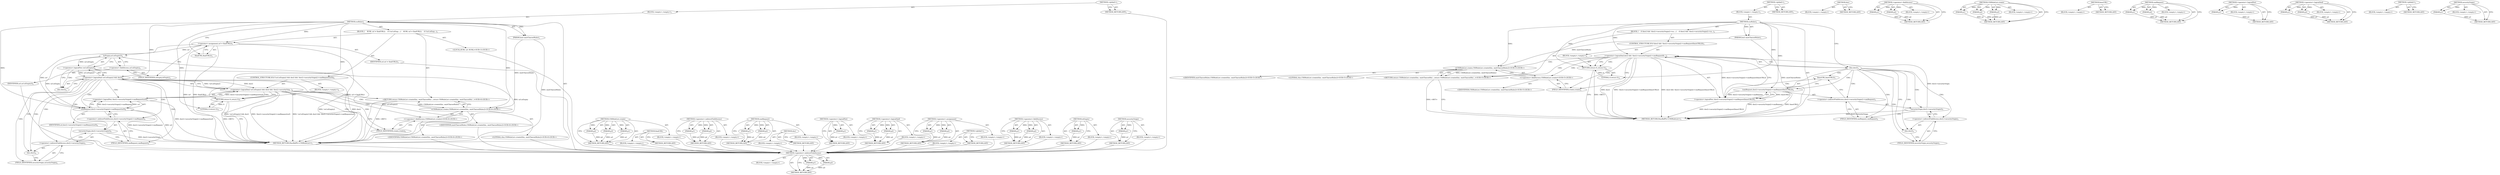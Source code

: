 digraph "&lt;operator&gt;.fieldAccess" {
vulnerable_71 [label=<(METHOD,&lt;operator&gt;.indirectFieldAccess)>];
vulnerable_72 [label=<(PARAM,p1)>];
vulnerable_73 [label=<(PARAM,p2)>];
vulnerable_74 [label=<(BLOCK,&lt;empty&gt;,&lt;empty&gt;)>];
vulnerable_75 [label=<(METHOD_RETURN,ANY)>];
vulnerable_6 [label=<(METHOD,&lt;global&gt;)<SUB>1</SUB>>];
vulnerable_7 [label=<(BLOCK,&lt;empty&gt;,&lt;empty&gt;)<SUB>1</SUB>>];
vulnerable_8 [label=<(METHOD,cssRules)<SUB>1</SUB>>];
vulnerable_9 [label=<(PARAM,bool omitCharsetRules)<SUB>1</SUB>>];
vulnerable_10 [label=<(BLOCK,{
    if (doc() &amp;&amp; !doc()-&gt;securityOrigin()-&gt;ca...,{
    if (doc() &amp;&amp; !doc()-&gt;securityOrigin()-&gt;ca...)<SUB>2</SUB>>];
vulnerable_11 [label=<(CONTROL_STRUCTURE,IF,if (doc() &amp;&amp; !doc()-&gt;securityOrigin()-&gt;canRequest(baseURL())))<SUB>3</SUB>>];
vulnerable_12 [label=<(&lt;operator&gt;.logicalAnd,doc() &amp;&amp; !doc()-&gt;securityOrigin()-&gt;canRequest(b...)<SUB>3</SUB>>];
vulnerable_13 [label=<(doc,doc())<SUB>3</SUB>>];
vulnerable_14 [label=<(&lt;operator&gt;.logicalNot,!doc()-&gt;securityOrigin()-&gt;canRequest(baseURL()))<SUB>3</SUB>>];
vulnerable_15 [label=<(canRequest,doc()-&gt;securityOrigin()-&gt;canRequest(baseURL()))<SUB>3</SUB>>];
vulnerable_16 [label=<(&lt;operator&gt;.indirectFieldAccess,doc()-&gt;securityOrigin()-&gt;canRequest)<SUB>3</SUB>>];
vulnerable_17 [label=<(securityOrigin,doc()-&gt;securityOrigin())<SUB>3</SUB>>];
vulnerable_18 [label=<(&lt;operator&gt;.indirectFieldAccess,doc()-&gt;securityOrigin)<SUB>3</SUB>>];
vulnerable_19 [label=<(doc,doc())<SUB>3</SUB>>];
vulnerable_20 [label=<(FIELD_IDENTIFIER,securityOrigin,securityOrigin)<SUB>3</SUB>>];
vulnerable_21 [label=<(FIELD_IDENTIFIER,canRequest,canRequest)<SUB>3</SUB>>];
vulnerable_22 [label=<(baseURL,baseURL())<SUB>3</SUB>>];
vulnerable_23 [label=<(BLOCK,&lt;empty&gt;,&lt;empty&gt;)<SUB>4</SUB>>];
vulnerable_24 [label=<(RETURN,return 0;,return 0;)<SUB>4</SUB>>];
vulnerable_25 [label=<(LITERAL,0,return 0;)<SUB>4</SUB>>];
vulnerable_26 [label="<(RETURN,return CSSRuleList::create(this, omitCharsetRul...,return CSSRuleList::create(this, omitCharsetRul...)<SUB>5</SUB>>"];
vulnerable_27 [label="<(CSSRuleList.create,CSSRuleList::create(this, omitCharsetRules))<SUB>5</SUB>>"];
vulnerable_28 [label="<(&lt;operator&gt;.fieldAccess,CSSRuleList::create)<SUB>5</SUB>>"];
vulnerable_29 [label="<(IDENTIFIER,CSSRuleList,CSSRuleList::create(this, omitCharsetRules))<SUB>5</SUB>>"];
vulnerable_30 [label=<(FIELD_IDENTIFIER,create,create)<SUB>5</SUB>>];
vulnerable_31 [label="<(LITERAL,this,CSSRuleList::create(this, omitCharsetRules))<SUB>5</SUB>>"];
vulnerable_32 [label="<(IDENTIFIER,omitCharsetRules,CSSRuleList::create(this, omitCharsetRules))<SUB>5</SUB>>"];
vulnerable_33 [label=<(METHOD_RETURN,PassRefPtr&lt;CSSRuleList&gt;)<SUB>1</SUB>>];
vulnerable_35 [label=<(METHOD_RETURN,ANY)<SUB>1</SUB>>];
vulnerable_59 [label=<(METHOD,doc)>];
vulnerable_60 [label=<(BLOCK,&lt;empty&gt;,&lt;empty&gt;)>];
vulnerable_61 [label=<(METHOD_RETURN,ANY)>];
vulnerable_89 [label=<(METHOD,&lt;operator&gt;.fieldAccess)>];
vulnerable_90 [label=<(PARAM,p1)>];
vulnerable_91 [label=<(PARAM,p2)>];
vulnerable_92 [label=<(BLOCK,&lt;empty&gt;,&lt;empty&gt;)>];
vulnerable_93 [label=<(METHOD_RETURN,ANY)>];
vulnerable_83 [label=<(METHOD,CSSRuleList.create)>];
vulnerable_84 [label=<(PARAM,p1)>];
vulnerable_85 [label=<(PARAM,p2)>];
vulnerable_86 [label=<(PARAM,p3)>];
vulnerable_87 [label=<(BLOCK,&lt;empty&gt;,&lt;empty&gt;)>];
vulnerable_88 [label=<(METHOD_RETURN,ANY)>];
vulnerable_80 [label=<(METHOD,baseURL)>];
vulnerable_81 [label=<(BLOCK,&lt;empty&gt;,&lt;empty&gt;)>];
vulnerable_82 [label=<(METHOD_RETURN,ANY)>];
vulnerable_66 [label=<(METHOD,canRequest)>];
vulnerable_67 [label=<(PARAM,p1)>];
vulnerable_68 [label=<(PARAM,p2)>];
vulnerable_69 [label=<(BLOCK,&lt;empty&gt;,&lt;empty&gt;)>];
vulnerable_70 [label=<(METHOD_RETURN,ANY)>];
vulnerable_62 [label=<(METHOD,&lt;operator&gt;.logicalNot)>];
vulnerable_63 [label=<(PARAM,p1)>];
vulnerable_64 [label=<(BLOCK,&lt;empty&gt;,&lt;empty&gt;)>];
vulnerable_65 [label=<(METHOD_RETURN,ANY)>];
vulnerable_54 [label=<(METHOD,&lt;operator&gt;.logicalAnd)>];
vulnerable_55 [label=<(PARAM,p1)>];
vulnerable_56 [label=<(PARAM,p2)>];
vulnerable_57 [label=<(BLOCK,&lt;empty&gt;,&lt;empty&gt;)>];
vulnerable_58 [label=<(METHOD_RETURN,ANY)>];
vulnerable_48 [label=<(METHOD,&lt;global&gt;)<SUB>1</SUB>>];
vulnerable_49 [label=<(BLOCK,&lt;empty&gt;,&lt;empty&gt;)>];
vulnerable_50 [label=<(METHOD_RETURN,ANY)>];
vulnerable_76 [label=<(METHOD,securityOrigin)>];
vulnerable_77 [label=<(PARAM,p1)>];
vulnerable_78 [label=<(BLOCK,&lt;empty&gt;,&lt;empty&gt;)>];
vulnerable_79 [label=<(METHOD_RETURN,ANY)>];
fixed_83 [label=<(METHOD,isEmpty)>];
fixed_84 [label=<(PARAM,p1)>];
fixed_85 [label=<(BLOCK,&lt;empty&gt;,&lt;empty&gt;)>];
fixed_86 [label=<(METHOD_RETURN,ANY)>];
fixed_105 [label=<(METHOD,securityOrigin)>];
fixed_106 [label=<(PARAM,p1)>];
fixed_107 [label=<(BLOCK,&lt;empty&gt;,&lt;empty&gt;)>];
fixed_108 [label=<(METHOD_RETURN,ANY)>];
fixed_6 [label=<(METHOD,&lt;global&gt;)<SUB>1</SUB>>];
fixed_7 [label=<(BLOCK,&lt;empty&gt;,&lt;empty&gt;)<SUB>1</SUB>>];
fixed_8 [label=<(METHOD,cssRules)<SUB>1</SUB>>];
fixed_9 [label=<(PARAM,bool omitCharsetRules)<SUB>1</SUB>>];
fixed_10 [label=<(BLOCK,{
    KURL url = finalURL();
    if (!url.isEmp...,{
    KURL url = finalURL();
    if (!url.isEmp...)<SUB>2</SUB>>];
fixed_11 [label="<(LOCAL,KURL url: KURL)<SUB>3</SUB>>"];
fixed_12 [label=<(&lt;operator&gt;.assignment,url = finalURL())<SUB>3</SUB>>];
fixed_13 [label=<(IDENTIFIER,url,url = finalURL())<SUB>3</SUB>>];
fixed_14 [label=<(finalURL,finalURL())<SUB>3</SUB>>];
fixed_15 [label=<(CONTROL_STRUCTURE,IF,if (!url.isEmpty() &amp;&amp; doc() &amp;&amp; !doc()-&gt;securityOrigin()-&gt;canRequest(url)))<SUB>4</SUB>>];
fixed_16 [label=<(&lt;operator&gt;.logicalAnd,!url.isEmpty() &amp;&amp; doc() &amp;&amp; !doc()-&gt;securityOrig...)<SUB>4</SUB>>];
fixed_17 [label=<(&lt;operator&gt;.logicalAnd,!url.isEmpty() &amp;&amp; doc())<SUB>4</SUB>>];
fixed_18 [label=<(&lt;operator&gt;.logicalNot,!url.isEmpty())<SUB>4</SUB>>];
fixed_19 [label=<(isEmpty,url.isEmpty())<SUB>4</SUB>>];
fixed_20 [label=<(&lt;operator&gt;.fieldAccess,url.isEmpty)<SUB>4</SUB>>];
fixed_21 [label=<(IDENTIFIER,url,url.isEmpty())<SUB>4</SUB>>];
fixed_22 [label=<(FIELD_IDENTIFIER,isEmpty,isEmpty)<SUB>4</SUB>>];
fixed_23 [label=<(doc,doc())<SUB>4</SUB>>];
fixed_24 [label=<(&lt;operator&gt;.logicalNot,!doc()-&gt;securityOrigin()-&gt;canRequest(url))<SUB>4</SUB>>];
fixed_25 [label=<(canRequest,doc()-&gt;securityOrigin()-&gt;canRequest(url))<SUB>4</SUB>>];
fixed_26 [label=<(&lt;operator&gt;.indirectFieldAccess,doc()-&gt;securityOrigin()-&gt;canRequest)<SUB>4</SUB>>];
fixed_27 [label=<(securityOrigin,doc()-&gt;securityOrigin())<SUB>4</SUB>>];
fixed_28 [label=<(&lt;operator&gt;.indirectFieldAccess,doc()-&gt;securityOrigin)<SUB>4</SUB>>];
fixed_29 [label=<(doc,doc())<SUB>4</SUB>>];
fixed_30 [label=<(FIELD_IDENTIFIER,securityOrigin,securityOrigin)<SUB>4</SUB>>];
fixed_31 [label=<(FIELD_IDENTIFIER,canRequest,canRequest)<SUB>4</SUB>>];
fixed_32 [label=<(IDENTIFIER,url,doc()-&gt;securityOrigin()-&gt;canRequest(url))<SUB>4</SUB>>];
fixed_33 [label=<(BLOCK,&lt;empty&gt;,&lt;empty&gt;)<SUB>5</SUB>>];
fixed_34 [label=<(RETURN,return 0;,return 0;)<SUB>5</SUB>>];
fixed_35 [label=<(LITERAL,0,return 0;)<SUB>5</SUB>>];
fixed_36 [label="<(RETURN,return CSSRuleList::create(this, omitCharsetRul...,return CSSRuleList::create(this, omitCharsetRul...)<SUB>6</SUB>>"];
fixed_37 [label="<(CSSRuleList.create,CSSRuleList::create(this, omitCharsetRules))<SUB>6</SUB>>"];
fixed_38 [label="<(&lt;operator&gt;.fieldAccess,CSSRuleList::create)<SUB>6</SUB>>"];
fixed_39 [label="<(IDENTIFIER,CSSRuleList,CSSRuleList::create(this, omitCharsetRules))<SUB>6</SUB>>"];
fixed_40 [label=<(FIELD_IDENTIFIER,create,create)<SUB>6</SUB>>];
fixed_41 [label="<(LITERAL,this,CSSRuleList::create(this, omitCharsetRules))<SUB>6</SUB>>"];
fixed_42 [label="<(IDENTIFIER,omitCharsetRules,CSSRuleList::create(this, omitCharsetRules))<SUB>6</SUB>>"];
fixed_43 [label=<(METHOD_RETURN,PassRefPtr&lt;CSSRuleList&gt;)<SUB>1</SUB>>];
fixed_45 [label=<(METHOD_RETURN,ANY)<SUB>1</SUB>>];
fixed_109 [label=<(METHOD,CSSRuleList.create)>];
fixed_110 [label=<(PARAM,p1)>];
fixed_111 [label=<(PARAM,p2)>];
fixed_112 [label=<(PARAM,p3)>];
fixed_113 [label=<(BLOCK,&lt;empty&gt;,&lt;empty&gt;)>];
fixed_114 [label=<(METHOD_RETURN,ANY)>];
fixed_71 [label=<(METHOD,finalURL)>];
fixed_72 [label=<(BLOCK,&lt;empty&gt;,&lt;empty&gt;)>];
fixed_73 [label=<(METHOD_RETURN,ANY)>];
fixed_100 [label=<(METHOD,&lt;operator&gt;.indirectFieldAccess)>];
fixed_101 [label=<(PARAM,p1)>];
fixed_102 [label=<(PARAM,p2)>];
fixed_103 [label=<(BLOCK,&lt;empty&gt;,&lt;empty&gt;)>];
fixed_104 [label=<(METHOD_RETURN,ANY)>];
fixed_95 [label=<(METHOD,canRequest)>];
fixed_96 [label=<(PARAM,p1)>];
fixed_97 [label=<(PARAM,p2)>];
fixed_98 [label=<(BLOCK,&lt;empty&gt;,&lt;empty&gt;)>];
fixed_99 [label=<(METHOD_RETURN,ANY)>];
fixed_92 [label=<(METHOD,doc)>];
fixed_93 [label=<(BLOCK,&lt;empty&gt;,&lt;empty&gt;)>];
fixed_94 [label=<(METHOD_RETURN,ANY)>];
fixed_79 [label=<(METHOD,&lt;operator&gt;.logicalNot)>];
fixed_80 [label=<(PARAM,p1)>];
fixed_81 [label=<(BLOCK,&lt;empty&gt;,&lt;empty&gt;)>];
fixed_82 [label=<(METHOD_RETURN,ANY)>];
fixed_74 [label=<(METHOD,&lt;operator&gt;.logicalAnd)>];
fixed_75 [label=<(PARAM,p1)>];
fixed_76 [label=<(PARAM,p2)>];
fixed_77 [label=<(BLOCK,&lt;empty&gt;,&lt;empty&gt;)>];
fixed_78 [label=<(METHOD_RETURN,ANY)>];
fixed_66 [label=<(METHOD,&lt;operator&gt;.assignment)>];
fixed_67 [label=<(PARAM,p1)>];
fixed_68 [label=<(PARAM,p2)>];
fixed_69 [label=<(BLOCK,&lt;empty&gt;,&lt;empty&gt;)>];
fixed_70 [label=<(METHOD_RETURN,ANY)>];
fixed_60 [label=<(METHOD,&lt;global&gt;)<SUB>1</SUB>>];
fixed_61 [label=<(BLOCK,&lt;empty&gt;,&lt;empty&gt;)>];
fixed_62 [label=<(METHOD_RETURN,ANY)>];
fixed_87 [label=<(METHOD,&lt;operator&gt;.fieldAccess)>];
fixed_88 [label=<(PARAM,p1)>];
fixed_89 [label=<(PARAM,p2)>];
fixed_90 [label=<(BLOCK,&lt;empty&gt;,&lt;empty&gt;)>];
fixed_91 [label=<(METHOD_RETURN,ANY)>];
vulnerable_71 -> vulnerable_72  [key=0, label="AST: "];
vulnerable_71 -> vulnerable_72  [key=1, label="DDG: "];
vulnerable_71 -> vulnerable_74  [key=0, label="AST: "];
vulnerable_71 -> vulnerable_73  [key=0, label="AST: "];
vulnerable_71 -> vulnerable_73  [key=1, label="DDG: "];
vulnerable_71 -> vulnerable_75  [key=0, label="AST: "];
vulnerable_71 -> vulnerable_75  [key=1, label="CFG: "];
vulnerable_72 -> vulnerable_75  [key=0, label="DDG: p1"];
vulnerable_73 -> vulnerable_75  [key=0, label="DDG: p2"];
vulnerable_6 -> vulnerable_7  [key=0, label="AST: "];
vulnerable_6 -> vulnerable_35  [key=0, label="AST: "];
vulnerable_6 -> vulnerable_35  [key=1, label="CFG: "];
vulnerable_7 -> vulnerable_8  [key=0, label="AST: "];
vulnerable_8 -> vulnerable_9  [key=0, label="AST: "];
vulnerable_8 -> vulnerable_9  [key=1, label="DDG: "];
vulnerable_8 -> vulnerable_10  [key=0, label="AST: "];
vulnerable_8 -> vulnerable_33  [key=0, label="AST: "];
vulnerable_8 -> vulnerable_13  [key=0, label="CFG: "];
vulnerable_8 -> vulnerable_12  [key=0, label="DDG: "];
vulnerable_8 -> vulnerable_24  [key=0, label="DDG: "];
vulnerable_8 -> vulnerable_27  [key=0, label="DDG: "];
vulnerable_8 -> vulnerable_25  [key=0, label="DDG: "];
vulnerable_8 -> vulnerable_15  [key=0, label="DDG: "];
vulnerable_9 -> vulnerable_33  [key=0, label="DDG: omitCharsetRules"];
vulnerable_9 -> vulnerable_27  [key=0, label="DDG: omitCharsetRules"];
vulnerable_10 -> vulnerable_11  [key=0, label="AST: "];
vulnerable_10 -> vulnerable_26  [key=0, label="AST: "];
vulnerable_11 -> vulnerable_12  [key=0, label="AST: "];
vulnerable_11 -> vulnerable_23  [key=0, label="AST: "];
vulnerable_12 -> vulnerable_13  [key=0, label="AST: "];
vulnerable_12 -> vulnerable_14  [key=0, label="AST: "];
vulnerable_12 -> vulnerable_24  [key=0, label="CFG: "];
vulnerable_12 -> vulnerable_24  [key=1, label="CDG: "];
vulnerable_12 -> vulnerable_30  [key=0, label="CFG: "];
vulnerable_12 -> vulnerable_30  [key=1, label="CDG: "];
vulnerable_12 -> vulnerable_33  [key=0, label="DDG: doc()"];
vulnerable_12 -> vulnerable_33  [key=1, label="DDG: !doc()-&gt;securityOrigin()-&gt;canRequest(baseURL())"];
vulnerable_12 -> vulnerable_33  [key=2, label="DDG: doc() &amp;&amp; !doc()-&gt;securityOrigin()-&gt;canRequest(baseURL())"];
vulnerable_12 -> vulnerable_26  [key=0, label="CDG: "];
vulnerable_12 -> vulnerable_28  [key=0, label="CDG: "];
vulnerable_12 -> vulnerable_27  [key=0, label="CDG: "];
vulnerable_13 -> vulnerable_19  [key=0, label="CFG: "];
vulnerable_13 -> vulnerable_19  [key=1, label="CDG: "];
vulnerable_13 -> vulnerable_12  [key=0, label="CFG: "];
vulnerable_13 -> vulnerable_16  [key=0, label="CDG: "];
vulnerable_13 -> vulnerable_17  [key=0, label="CDG: "];
vulnerable_13 -> vulnerable_15  [key=0, label="CDG: "];
vulnerable_13 -> vulnerable_21  [key=0, label="CDG: "];
vulnerable_13 -> vulnerable_18  [key=0, label="CDG: "];
vulnerable_13 -> vulnerable_14  [key=0, label="CDG: "];
vulnerable_13 -> vulnerable_20  [key=0, label="CDG: "];
vulnerable_13 -> vulnerable_22  [key=0, label="CDG: "];
vulnerable_14 -> vulnerable_15  [key=0, label="AST: "];
vulnerable_14 -> vulnerable_12  [key=0, label="CFG: "];
vulnerable_14 -> vulnerable_12  [key=1, label="DDG: doc()-&gt;securityOrigin()-&gt;canRequest(baseURL())"];
vulnerable_14 -> vulnerable_33  [key=0, label="DDG: doc()-&gt;securityOrigin()-&gt;canRequest(baseURL())"];
vulnerable_15 -> vulnerable_16  [key=0, label="AST: "];
vulnerable_15 -> vulnerable_22  [key=0, label="AST: "];
vulnerable_15 -> vulnerable_14  [key=0, label="CFG: "];
vulnerable_15 -> vulnerable_14  [key=1, label="DDG: doc()-&gt;securityOrigin()-&gt;canRequest"];
vulnerable_15 -> vulnerable_14  [key=2, label="DDG: baseURL()"];
vulnerable_15 -> vulnerable_33  [key=0, label="DDG: doc()-&gt;securityOrigin()-&gt;canRequest"];
vulnerable_15 -> vulnerable_33  [key=1, label="DDG: baseURL()"];
vulnerable_16 -> vulnerable_17  [key=0, label="AST: "];
vulnerable_16 -> vulnerable_21  [key=0, label="AST: "];
vulnerable_16 -> vulnerable_22  [key=0, label="CFG: "];
vulnerable_17 -> vulnerable_18  [key=0, label="AST: "];
vulnerable_17 -> vulnerable_21  [key=0, label="CFG: "];
vulnerable_17 -> vulnerable_33  [key=0, label="DDG: doc()-&gt;securityOrigin"];
vulnerable_17 -> vulnerable_12  [key=0, label="DDG: doc()-&gt;securityOrigin"];
vulnerable_18 -> vulnerable_19  [key=0, label="AST: "];
vulnerable_18 -> vulnerable_20  [key=0, label="AST: "];
vulnerable_18 -> vulnerable_17  [key=0, label="CFG: "];
vulnerable_19 -> vulnerable_20  [key=0, label="CFG: "];
vulnerable_20 -> vulnerable_18  [key=0, label="CFG: "];
vulnerable_21 -> vulnerable_16  [key=0, label="CFG: "];
vulnerable_22 -> vulnerable_15  [key=0, label="CFG: "];
vulnerable_23 -> vulnerable_24  [key=0, label="AST: "];
vulnerable_24 -> vulnerable_25  [key=0, label="AST: "];
vulnerable_24 -> vulnerable_33  [key=0, label="CFG: "];
vulnerable_24 -> vulnerable_33  [key=1, label="DDG: &lt;RET&gt;"];
vulnerable_25 -> vulnerable_24  [key=0, label="DDG: 0"];
vulnerable_26 -> vulnerable_27  [key=0, label="AST: "];
vulnerable_26 -> vulnerable_33  [key=0, label="CFG: "];
vulnerable_26 -> vulnerable_33  [key=1, label="DDG: &lt;RET&gt;"];
vulnerable_27 -> vulnerable_28  [key=0, label="AST: "];
vulnerable_27 -> vulnerable_31  [key=0, label="AST: "];
vulnerable_27 -> vulnerable_32  [key=0, label="AST: "];
vulnerable_27 -> vulnerable_26  [key=0, label="CFG: "];
vulnerable_27 -> vulnerable_26  [key=1, label="DDG: CSSRuleList::create(this, omitCharsetRules)"];
vulnerable_28 -> vulnerable_29  [key=0, label="AST: "];
vulnerable_28 -> vulnerable_30  [key=0, label="AST: "];
vulnerable_28 -> vulnerable_27  [key=0, label="CFG: "];
vulnerable_30 -> vulnerable_28  [key=0, label="CFG: "];
vulnerable_59 -> vulnerable_60  [key=0, label="AST: "];
vulnerable_59 -> vulnerable_61  [key=0, label="AST: "];
vulnerable_59 -> vulnerable_61  [key=1, label="CFG: "];
vulnerable_89 -> vulnerable_90  [key=0, label="AST: "];
vulnerable_89 -> vulnerable_90  [key=1, label="DDG: "];
vulnerable_89 -> vulnerable_92  [key=0, label="AST: "];
vulnerable_89 -> vulnerable_91  [key=0, label="AST: "];
vulnerable_89 -> vulnerable_91  [key=1, label="DDG: "];
vulnerable_89 -> vulnerable_93  [key=0, label="AST: "];
vulnerable_89 -> vulnerable_93  [key=1, label="CFG: "];
vulnerable_90 -> vulnerable_93  [key=0, label="DDG: p1"];
vulnerable_91 -> vulnerable_93  [key=0, label="DDG: p2"];
vulnerable_83 -> vulnerable_84  [key=0, label="AST: "];
vulnerable_83 -> vulnerable_84  [key=1, label="DDG: "];
vulnerable_83 -> vulnerable_87  [key=0, label="AST: "];
vulnerable_83 -> vulnerable_85  [key=0, label="AST: "];
vulnerable_83 -> vulnerable_85  [key=1, label="DDG: "];
vulnerable_83 -> vulnerable_88  [key=0, label="AST: "];
vulnerable_83 -> vulnerable_88  [key=1, label="CFG: "];
vulnerable_83 -> vulnerable_86  [key=0, label="AST: "];
vulnerable_83 -> vulnerable_86  [key=1, label="DDG: "];
vulnerable_84 -> vulnerable_88  [key=0, label="DDG: p1"];
vulnerable_85 -> vulnerable_88  [key=0, label="DDG: p2"];
vulnerable_86 -> vulnerable_88  [key=0, label="DDG: p3"];
vulnerable_80 -> vulnerable_81  [key=0, label="AST: "];
vulnerable_80 -> vulnerable_82  [key=0, label="AST: "];
vulnerable_80 -> vulnerable_82  [key=1, label="CFG: "];
vulnerable_66 -> vulnerable_67  [key=0, label="AST: "];
vulnerable_66 -> vulnerable_67  [key=1, label="DDG: "];
vulnerable_66 -> vulnerable_69  [key=0, label="AST: "];
vulnerable_66 -> vulnerable_68  [key=0, label="AST: "];
vulnerable_66 -> vulnerable_68  [key=1, label="DDG: "];
vulnerable_66 -> vulnerable_70  [key=0, label="AST: "];
vulnerable_66 -> vulnerable_70  [key=1, label="CFG: "];
vulnerable_67 -> vulnerable_70  [key=0, label="DDG: p1"];
vulnerable_68 -> vulnerable_70  [key=0, label="DDG: p2"];
vulnerable_62 -> vulnerable_63  [key=0, label="AST: "];
vulnerable_62 -> vulnerable_63  [key=1, label="DDG: "];
vulnerable_62 -> vulnerable_64  [key=0, label="AST: "];
vulnerable_62 -> vulnerable_65  [key=0, label="AST: "];
vulnerable_62 -> vulnerable_65  [key=1, label="CFG: "];
vulnerable_63 -> vulnerable_65  [key=0, label="DDG: p1"];
vulnerable_54 -> vulnerable_55  [key=0, label="AST: "];
vulnerable_54 -> vulnerable_55  [key=1, label="DDG: "];
vulnerable_54 -> vulnerable_57  [key=0, label="AST: "];
vulnerable_54 -> vulnerable_56  [key=0, label="AST: "];
vulnerable_54 -> vulnerable_56  [key=1, label="DDG: "];
vulnerable_54 -> vulnerable_58  [key=0, label="AST: "];
vulnerable_54 -> vulnerable_58  [key=1, label="CFG: "];
vulnerable_55 -> vulnerable_58  [key=0, label="DDG: p1"];
vulnerable_56 -> vulnerable_58  [key=0, label="DDG: p2"];
vulnerable_48 -> vulnerable_49  [key=0, label="AST: "];
vulnerable_48 -> vulnerable_50  [key=0, label="AST: "];
vulnerable_48 -> vulnerable_50  [key=1, label="CFG: "];
vulnerable_76 -> vulnerable_77  [key=0, label="AST: "];
vulnerable_76 -> vulnerable_77  [key=1, label="DDG: "];
vulnerable_76 -> vulnerable_78  [key=0, label="AST: "];
vulnerable_76 -> vulnerable_79  [key=0, label="AST: "];
vulnerable_76 -> vulnerable_79  [key=1, label="CFG: "];
vulnerable_77 -> vulnerable_79  [key=0, label="DDG: p1"];
fixed_83 -> fixed_84  [key=0, label="AST: "];
fixed_83 -> fixed_84  [key=1, label="DDG: "];
fixed_83 -> fixed_85  [key=0, label="AST: "];
fixed_83 -> fixed_86  [key=0, label="AST: "];
fixed_83 -> fixed_86  [key=1, label="CFG: "];
fixed_84 -> fixed_86  [key=0, label="DDG: p1"];
fixed_85 -> vulnerable_71  [key=0];
fixed_86 -> vulnerable_71  [key=0];
fixed_105 -> fixed_106  [key=0, label="AST: "];
fixed_105 -> fixed_106  [key=1, label="DDG: "];
fixed_105 -> fixed_107  [key=0, label="AST: "];
fixed_105 -> fixed_108  [key=0, label="AST: "];
fixed_105 -> fixed_108  [key=1, label="CFG: "];
fixed_106 -> fixed_108  [key=0, label="DDG: p1"];
fixed_107 -> vulnerable_71  [key=0];
fixed_108 -> vulnerable_71  [key=0];
fixed_6 -> fixed_7  [key=0, label="AST: "];
fixed_6 -> fixed_45  [key=0, label="AST: "];
fixed_6 -> fixed_45  [key=1, label="CFG: "];
fixed_7 -> fixed_8  [key=0, label="AST: "];
fixed_8 -> fixed_9  [key=0, label="AST: "];
fixed_8 -> fixed_9  [key=1, label="DDG: "];
fixed_8 -> fixed_10  [key=0, label="AST: "];
fixed_8 -> fixed_43  [key=0, label="AST: "];
fixed_8 -> fixed_14  [key=0, label="CFG: "];
fixed_8 -> fixed_12  [key=0, label="DDG: "];
fixed_8 -> fixed_34  [key=0, label="DDG: "];
fixed_8 -> fixed_37  [key=0, label="DDG: "];
fixed_8 -> fixed_17  [key=0, label="DDG: "];
fixed_8 -> fixed_35  [key=0, label="DDG: "];
fixed_8 -> fixed_25  [key=0, label="DDG: "];
fixed_9 -> fixed_43  [key=0, label="DDG: omitCharsetRules"];
fixed_9 -> fixed_37  [key=0, label="DDG: omitCharsetRules"];
fixed_10 -> fixed_11  [key=0, label="AST: "];
fixed_10 -> fixed_12  [key=0, label="AST: "];
fixed_10 -> fixed_15  [key=0, label="AST: "];
fixed_10 -> fixed_36  [key=0, label="AST: "];
fixed_11 -> vulnerable_71  [key=0];
fixed_12 -> fixed_13  [key=0, label="AST: "];
fixed_12 -> fixed_14  [key=0, label="AST: "];
fixed_12 -> fixed_22  [key=0, label="CFG: "];
fixed_12 -> fixed_43  [key=0, label="DDG: url"];
fixed_12 -> fixed_43  [key=1, label="DDG: finalURL()"];
fixed_12 -> fixed_43  [key=2, label="DDG: url = finalURL()"];
fixed_12 -> fixed_25  [key=0, label="DDG: url"];
fixed_12 -> fixed_19  [key=0, label="DDG: url"];
fixed_13 -> vulnerable_71  [key=0];
fixed_14 -> fixed_12  [key=0, label="CFG: "];
fixed_15 -> fixed_16  [key=0, label="AST: "];
fixed_15 -> fixed_33  [key=0, label="AST: "];
fixed_16 -> fixed_17  [key=0, label="AST: "];
fixed_16 -> fixed_24  [key=0, label="AST: "];
fixed_16 -> fixed_34  [key=0, label="CFG: "];
fixed_16 -> fixed_34  [key=1, label="CDG: "];
fixed_16 -> fixed_40  [key=0, label="CFG: "];
fixed_16 -> fixed_40  [key=1, label="CDG: "];
fixed_16 -> fixed_43  [key=0, label="DDG: !url.isEmpty() &amp;&amp; doc()"];
fixed_16 -> fixed_43  [key=1, label="DDG: !doc()-&gt;securityOrigin()-&gt;canRequest(url)"];
fixed_16 -> fixed_43  [key=2, label="DDG: !url.isEmpty() &amp;&amp; doc() &amp;&amp; !doc()-&gt;securityOrigin()-&gt;canRequest(url)"];
fixed_16 -> fixed_36  [key=0, label="CDG: "];
fixed_16 -> fixed_37  [key=0, label="CDG: "];
fixed_16 -> fixed_38  [key=0, label="CDG: "];
fixed_17 -> fixed_18  [key=0, label="AST: "];
fixed_17 -> fixed_23  [key=0, label="AST: "];
fixed_17 -> fixed_29  [key=0, label="CFG: "];
fixed_17 -> fixed_29  [key=1, label="CDG: "];
fixed_17 -> fixed_16  [key=0, label="CFG: "];
fixed_17 -> fixed_16  [key=1, label="DDG: !url.isEmpty()"];
fixed_17 -> fixed_16  [key=2, label="DDG: doc()"];
fixed_17 -> fixed_43  [key=0, label="DDG: !url.isEmpty()"];
fixed_17 -> fixed_43  [key=1, label="DDG: doc()"];
fixed_17 -> fixed_24  [key=0, label="CDG: "];
fixed_17 -> fixed_30  [key=0, label="CDG: "];
fixed_17 -> fixed_26  [key=0, label="CDG: "];
fixed_17 -> fixed_28  [key=0, label="CDG: "];
fixed_17 -> fixed_25  [key=0, label="CDG: "];
fixed_17 -> fixed_27  [key=0, label="CDG: "];
fixed_17 -> fixed_31  [key=0, label="CDG: "];
fixed_18 -> fixed_19  [key=0, label="AST: "];
fixed_18 -> fixed_23  [key=0, label="CFG: "];
fixed_18 -> fixed_23  [key=1, label="CDG: "];
fixed_18 -> fixed_17  [key=0, label="CFG: "];
fixed_18 -> fixed_17  [key=1, label="DDG: url.isEmpty()"];
fixed_18 -> fixed_43  [key=0, label="DDG: url.isEmpty()"];
fixed_19 -> fixed_20  [key=0, label="AST: "];
fixed_19 -> fixed_18  [key=0, label="CFG: "];
fixed_19 -> fixed_18  [key=1, label="DDG: url.isEmpty"];
fixed_19 -> fixed_43  [key=0, label="DDG: url.isEmpty"];
fixed_19 -> fixed_25  [key=0, label="DDG: url.isEmpty"];
fixed_20 -> fixed_21  [key=0, label="AST: "];
fixed_20 -> fixed_22  [key=0, label="AST: "];
fixed_20 -> fixed_19  [key=0, label="CFG: "];
fixed_21 -> vulnerable_71  [key=0];
fixed_22 -> fixed_20  [key=0, label="CFG: "];
fixed_23 -> fixed_17  [key=0, label="CFG: "];
fixed_24 -> fixed_25  [key=0, label="AST: "];
fixed_24 -> fixed_16  [key=0, label="CFG: "];
fixed_24 -> fixed_16  [key=1, label="DDG: doc()-&gt;securityOrigin()-&gt;canRequest(url)"];
fixed_24 -> fixed_43  [key=0, label="DDG: doc()-&gt;securityOrigin()-&gt;canRequest(url)"];
fixed_25 -> fixed_26  [key=0, label="AST: "];
fixed_25 -> fixed_32  [key=0, label="AST: "];
fixed_25 -> fixed_24  [key=0, label="CFG: "];
fixed_25 -> fixed_24  [key=1, label="DDG: doc()-&gt;securityOrigin()-&gt;canRequest"];
fixed_25 -> fixed_24  [key=2, label="DDG: url"];
fixed_25 -> fixed_43  [key=0, label="DDG: doc()-&gt;securityOrigin()-&gt;canRequest"];
fixed_25 -> fixed_43  [key=1, label="DDG: url"];
fixed_26 -> fixed_27  [key=0, label="AST: "];
fixed_26 -> fixed_31  [key=0, label="AST: "];
fixed_26 -> fixed_25  [key=0, label="CFG: "];
fixed_27 -> fixed_28  [key=0, label="AST: "];
fixed_27 -> fixed_31  [key=0, label="CFG: "];
fixed_27 -> fixed_43  [key=0, label="DDG: doc()-&gt;securityOrigin"];
fixed_28 -> fixed_29  [key=0, label="AST: "];
fixed_28 -> fixed_30  [key=0, label="AST: "];
fixed_28 -> fixed_27  [key=0, label="CFG: "];
fixed_29 -> fixed_30  [key=0, label="CFG: "];
fixed_30 -> fixed_28  [key=0, label="CFG: "];
fixed_31 -> fixed_26  [key=0, label="CFG: "];
fixed_32 -> vulnerable_71  [key=0];
fixed_33 -> fixed_34  [key=0, label="AST: "];
fixed_34 -> fixed_35  [key=0, label="AST: "];
fixed_34 -> fixed_43  [key=0, label="CFG: "];
fixed_34 -> fixed_43  [key=1, label="DDG: &lt;RET&gt;"];
fixed_35 -> fixed_34  [key=0, label="DDG: 0"];
fixed_36 -> fixed_37  [key=0, label="AST: "];
fixed_36 -> fixed_43  [key=0, label="CFG: "];
fixed_36 -> fixed_43  [key=1, label="DDG: &lt;RET&gt;"];
fixed_37 -> fixed_38  [key=0, label="AST: "];
fixed_37 -> fixed_41  [key=0, label="AST: "];
fixed_37 -> fixed_42  [key=0, label="AST: "];
fixed_37 -> fixed_36  [key=0, label="CFG: "];
fixed_37 -> fixed_36  [key=1, label="DDG: CSSRuleList::create(this, omitCharsetRules)"];
fixed_38 -> fixed_39  [key=0, label="AST: "];
fixed_38 -> fixed_40  [key=0, label="AST: "];
fixed_38 -> fixed_37  [key=0, label="CFG: "];
fixed_39 -> vulnerable_71  [key=0];
fixed_40 -> fixed_38  [key=0, label="CFG: "];
fixed_41 -> vulnerable_71  [key=0];
fixed_42 -> vulnerable_71  [key=0];
fixed_43 -> vulnerable_71  [key=0];
fixed_45 -> vulnerable_71  [key=0];
fixed_109 -> fixed_110  [key=0, label="AST: "];
fixed_109 -> fixed_110  [key=1, label="DDG: "];
fixed_109 -> fixed_113  [key=0, label="AST: "];
fixed_109 -> fixed_111  [key=0, label="AST: "];
fixed_109 -> fixed_111  [key=1, label="DDG: "];
fixed_109 -> fixed_114  [key=0, label="AST: "];
fixed_109 -> fixed_114  [key=1, label="CFG: "];
fixed_109 -> fixed_112  [key=0, label="AST: "];
fixed_109 -> fixed_112  [key=1, label="DDG: "];
fixed_110 -> fixed_114  [key=0, label="DDG: p1"];
fixed_111 -> fixed_114  [key=0, label="DDG: p2"];
fixed_112 -> fixed_114  [key=0, label="DDG: p3"];
fixed_113 -> vulnerable_71  [key=0];
fixed_114 -> vulnerable_71  [key=0];
fixed_71 -> fixed_72  [key=0, label="AST: "];
fixed_71 -> fixed_73  [key=0, label="AST: "];
fixed_71 -> fixed_73  [key=1, label="CFG: "];
fixed_72 -> vulnerable_71  [key=0];
fixed_73 -> vulnerable_71  [key=0];
fixed_100 -> fixed_101  [key=0, label="AST: "];
fixed_100 -> fixed_101  [key=1, label="DDG: "];
fixed_100 -> fixed_103  [key=0, label="AST: "];
fixed_100 -> fixed_102  [key=0, label="AST: "];
fixed_100 -> fixed_102  [key=1, label="DDG: "];
fixed_100 -> fixed_104  [key=0, label="AST: "];
fixed_100 -> fixed_104  [key=1, label="CFG: "];
fixed_101 -> fixed_104  [key=0, label="DDG: p1"];
fixed_102 -> fixed_104  [key=0, label="DDG: p2"];
fixed_103 -> vulnerable_71  [key=0];
fixed_104 -> vulnerable_71  [key=0];
fixed_95 -> fixed_96  [key=0, label="AST: "];
fixed_95 -> fixed_96  [key=1, label="DDG: "];
fixed_95 -> fixed_98  [key=0, label="AST: "];
fixed_95 -> fixed_97  [key=0, label="AST: "];
fixed_95 -> fixed_97  [key=1, label="DDG: "];
fixed_95 -> fixed_99  [key=0, label="AST: "];
fixed_95 -> fixed_99  [key=1, label="CFG: "];
fixed_96 -> fixed_99  [key=0, label="DDG: p1"];
fixed_97 -> fixed_99  [key=0, label="DDG: p2"];
fixed_98 -> vulnerable_71  [key=0];
fixed_99 -> vulnerable_71  [key=0];
fixed_92 -> fixed_93  [key=0, label="AST: "];
fixed_92 -> fixed_94  [key=0, label="AST: "];
fixed_92 -> fixed_94  [key=1, label="CFG: "];
fixed_93 -> vulnerable_71  [key=0];
fixed_94 -> vulnerable_71  [key=0];
fixed_79 -> fixed_80  [key=0, label="AST: "];
fixed_79 -> fixed_80  [key=1, label="DDG: "];
fixed_79 -> fixed_81  [key=0, label="AST: "];
fixed_79 -> fixed_82  [key=0, label="AST: "];
fixed_79 -> fixed_82  [key=1, label="CFG: "];
fixed_80 -> fixed_82  [key=0, label="DDG: p1"];
fixed_81 -> vulnerable_71  [key=0];
fixed_82 -> vulnerable_71  [key=0];
fixed_74 -> fixed_75  [key=0, label="AST: "];
fixed_74 -> fixed_75  [key=1, label="DDG: "];
fixed_74 -> fixed_77  [key=0, label="AST: "];
fixed_74 -> fixed_76  [key=0, label="AST: "];
fixed_74 -> fixed_76  [key=1, label="DDG: "];
fixed_74 -> fixed_78  [key=0, label="AST: "];
fixed_74 -> fixed_78  [key=1, label="CFG: "];
fixed_75 -> fixed_78  [key=0, label="DDG: p1"];
fixed_76 -> fixed_78  [key=0, label="DDG: p2"];
fixed_77 -> vulnerable_71  [key=0];
fixed_78 -> vulnerable_71  [key=0];
fixed_66 -> fixed_67  [key=0, label="AST: "];
fixed_66 -> fixed_67  [key=1, label="DDG: "];
fixed_66 -> fixed_69  [key=0, label="AST: "];
fixed_66 -> fixed_68  [key=0, label="AST: "];
fixed_66 -> fixed_68  [key=1, label="DDG: "];
fixed_66 -> fixed_70  [key=0, label="AST: "];
fixed_66 -> fixed_70  [key=1, label="CFG: "];
fixed_67 -> fixed_70  [key=0, label="DDG: p1"];
fixed_68 -> fixed_70  [key=0, label="DDG: p2"];
fixed_69 -> vulnerable_71  [key=0];
fixed_70 -> vulnerable_71  [key=0];
fixed_60 -> fixed_61  [key=0, label="AST: "];
fixed_60 -> fixed_62  [key=0, label="AST: "];
fixed_60 -> fixed_62  [key=1, label="CFG: "];
fixed_61 -> vulnerable_71  [key=0];
fixed_62 -> vulnerable_71  [key=0];
fixed_87 -> fixed_88  [key=0, label="AST: "];
fixed_87 -> fixed_88  [key=1, label="DDG: "];
fixed_87 -> fixed_90  [key=0, label="AST: "];
fixed_87 -> fixed_89  [key=0, label="AST: "];
fixed_87 -> fixed_89  [key=1, label="DDG: "];
fixed_87 -> fixed_91  [key=0, label="AST: "];
fixed_87 -> fixed_91  [key=1, label="CFG: "];
fixed_88 -> fixed_91  [key=0, label="DDG: p1"];
fixed_89 -> fixed_91  [key=0, label="DDG: p2"];
fixed_90 -> vulnerable_71  [key=0];
fixed_91 -> vulnerable_71  [key=0];
}
